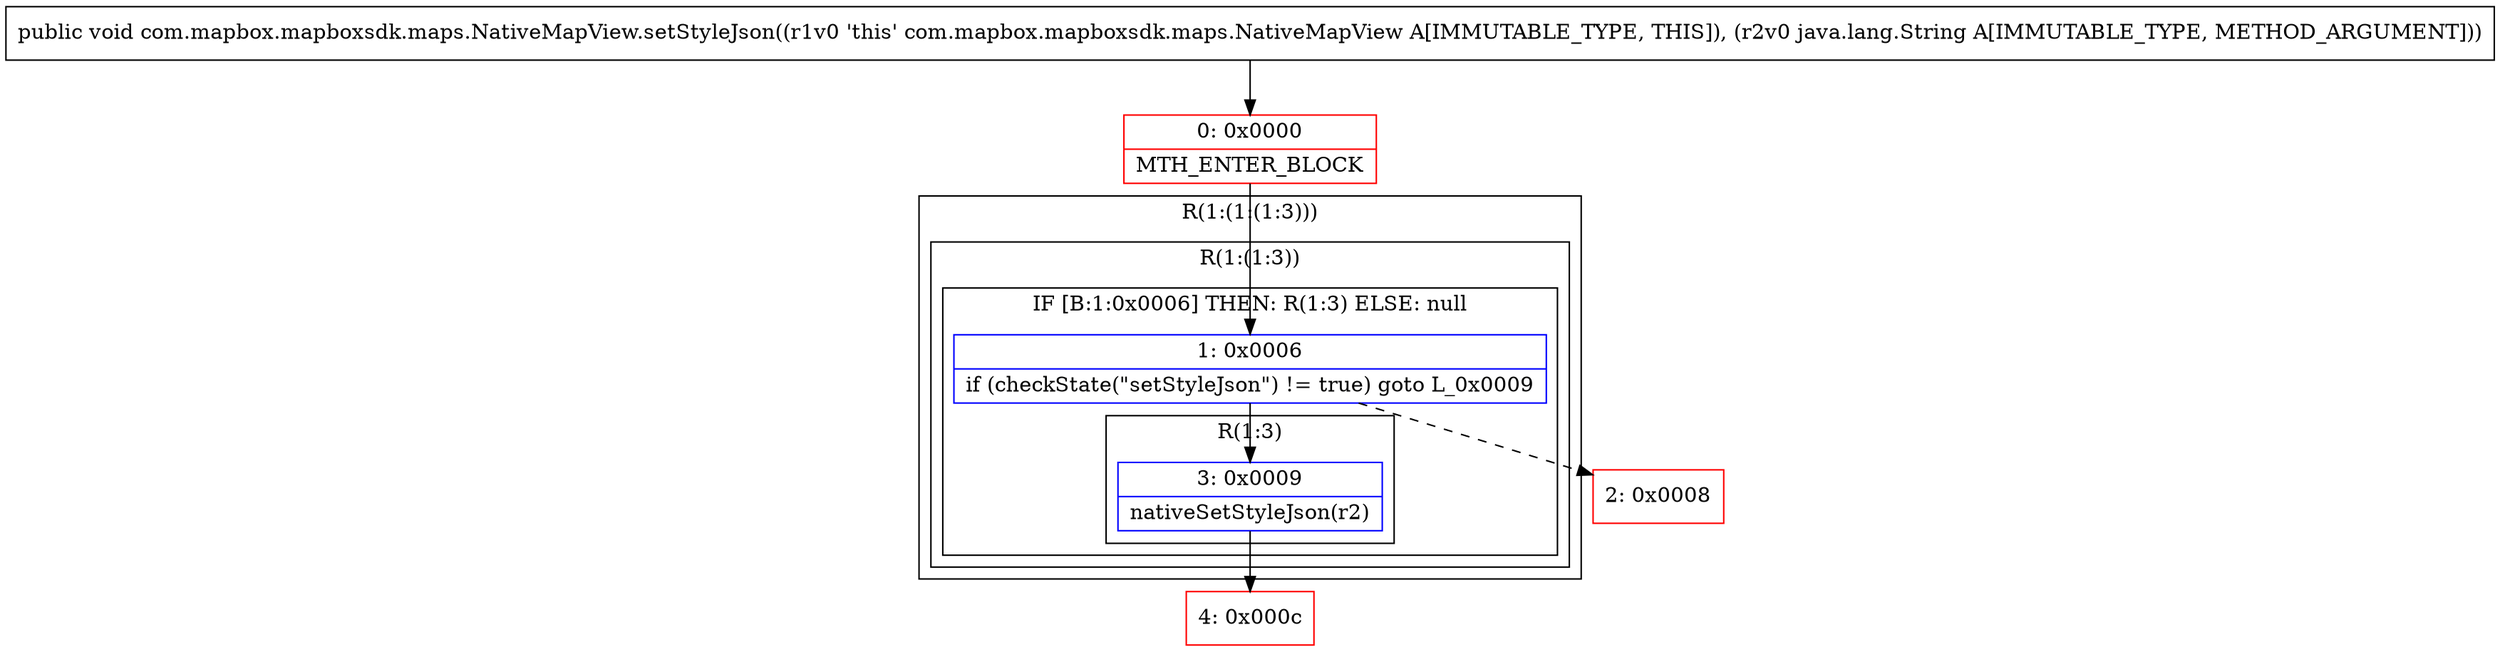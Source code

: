 digraph "CFG forcom.mapbox.mapboxsdk.maps.NativeMapView.setStyleJson(Ljava\/lang\/String;)V" {
subgraph cluster_Region_1178319311 {
label = "R(1:(1:(1:3)))";
node [shape=record,color=blue];
subgraph cluster_Region_1062162829 {
label = "R(1:(1:3))";
node [shape=record,color=blue];
subgraph cluster_IfRegion_1303642809 {
label = "IF [B:1:0x0006] THEN: R(1:3) ELSE: null";
node [shape=record,color=blue];
Node_1 [shape=record,label="{1\:\ 0x0006|if (checkState(\"setStyleJson\") != true) goto L_0x0009\l}"];
subgraph cluster_Region_1010930627 {
label = "R(1:3)";
node [shape=record,color=blue];
Node_3 [shape=record,label="{3\:\ 0x0009|nativeSetStyleJson(r2)\l}"];
}
}
}
}
Node_0 [shape=record,color=red,label="{0\:\ 0x0000|MTH_ENTER_BLOCK\l}"];
Node_2 [shape=record,color=red,label="{2\:\ 0x0008}"];
Node_4 [shape=record,color=red,label="{4\:\ 0x000c}"];
MethodNode[shape=record,label="{public void com.mapbox.mapboxsdk.maps.NativeMapView.setStyleJson((r1v0 'this' com.mapbox.mapboxsdk.maps.NativeMapView A[IMMUTABLE_TYPE, THIS]), (r2v0 java.lang.String A[IMMUTABLE_TYPE, METHOD_ARGUMENT])) }"];
MethodNode -> Node_0;
Node_1 -> Node_2[style=dashed];
Node_1 -> Node_3;
Node_3 -> Node_4;
Node_0 -> Node_1;
}

